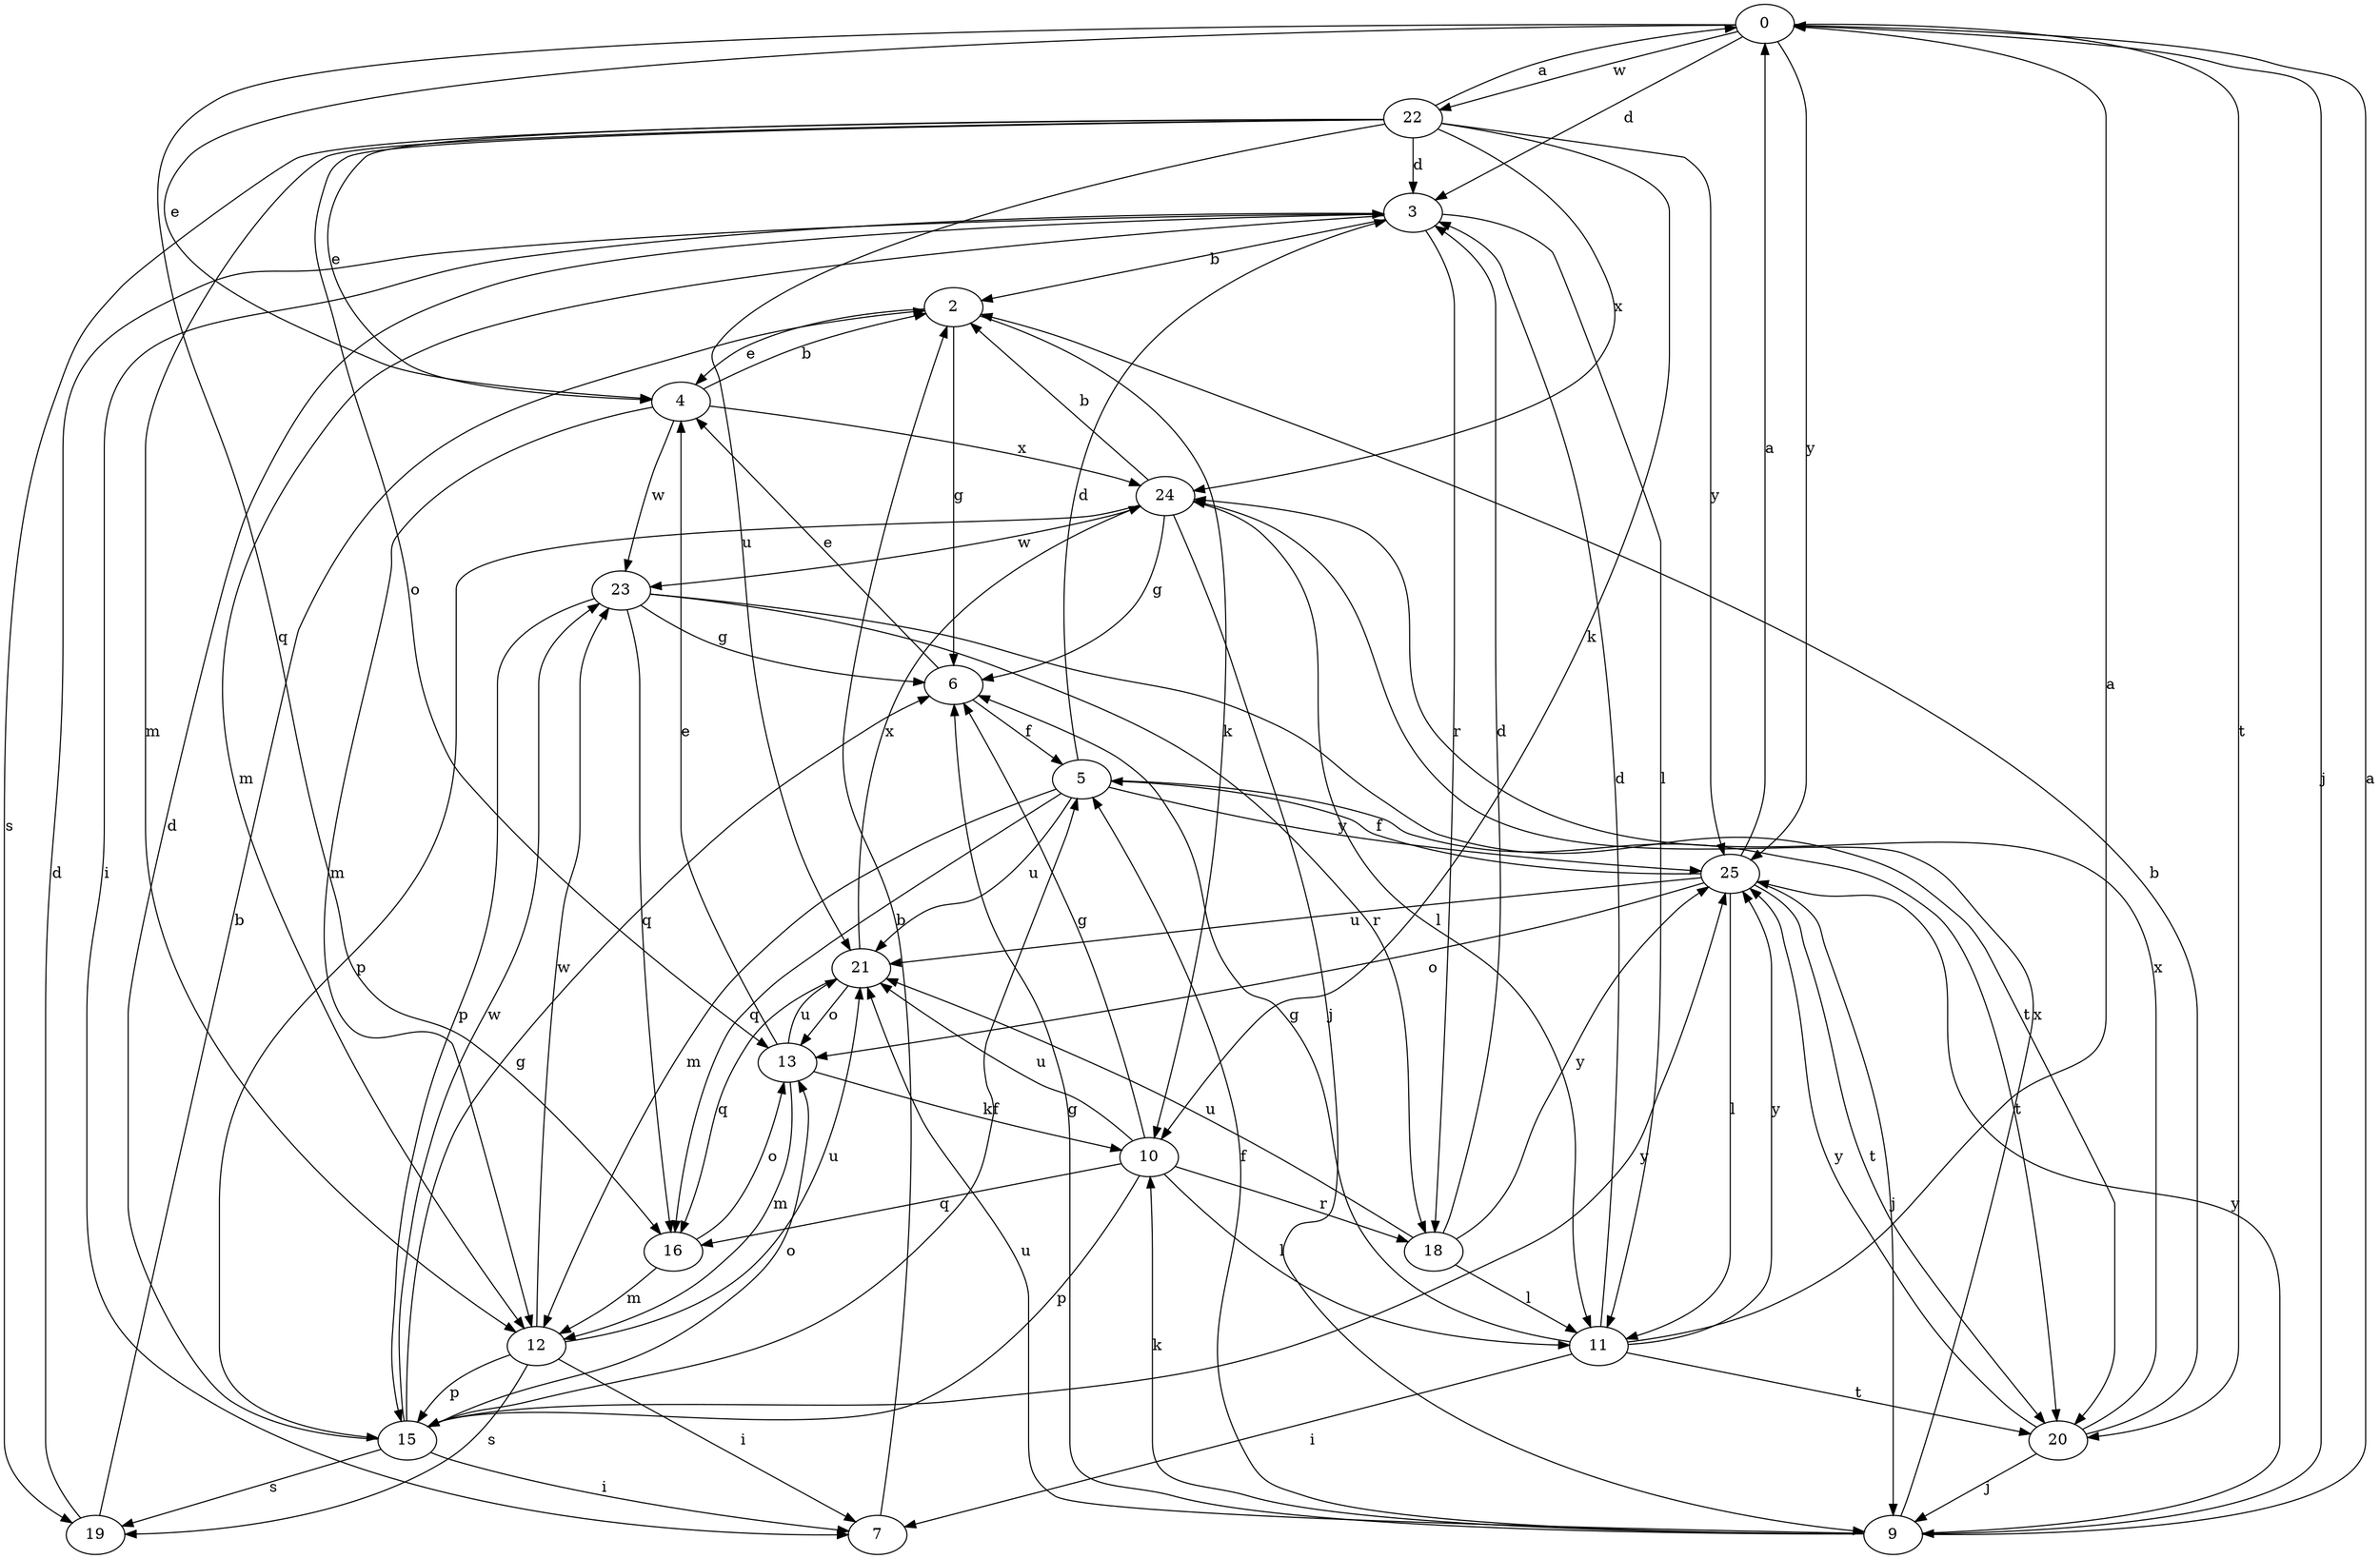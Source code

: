 strict digraph  {
0;
2;
3;
4;
5;
6;
7;
9;
10;
11;
12;
13;
15;
16;
18;
19;
20;
21;
22;
23;
24;
25;
0 -> 3  [label=d];
0 -> 4  [label=e];
0 -> 9  [label=j];
0 -> 16  [label=q];
0 -> 20  [label=t];
0 -> 22  [label=w];
0 -> 25  [label=y];
2 -> 4  [label=e];
2 -> 6  [label=g];
2 -> 10  [label=k];
3 -> 2  [label=b];
3 -> 7  [label=i];
3 -> 11  [label=l];
3 -> 12  [label=m];
3 -> 18  [label=r];
4 -> 2  [label=b];
4 -> 12  [label=m];
4 -> 23  [label=w];
4 -> 24  [label=x];
5 -> 3  [label=d];
5 -> 12  [label=m];
5 -> 16  [label=q];
5 -> 20  [label=t];
5 -> 21  [label=u];
5 -> 25  [label=y];
6 -> 4  [label=e];
6 -> 5  [label=f];
7 -> 2  [label=b];
9 -> 0  [label=a];
9 -> 5  [label=f];
9 -> 6  [label=g];
9 -> 10  [label=k];
9 -> 21  [label=u];
9 -> 24  [label=x];
9 -> 25  [label=y];
10 -> 6  [label=g];
10 -> 11  [label=l];
10 -> 15  [label=p];
10 -> 16  [label=q];
10 -> 18  [label=r];
10 -> 21  [label=u];
11 -> 0  [label=a];
11 -> 3  [label=d];
11 -> 6  [label=g];
11 -> 7  [label=i];
11 -> 20  [label=t];
11 -> 25  [label=y];
12 -> 7  [label=i];
12 -> 15  [label=p];
12 -> 19  [label=s];
12 -> 21  [label=u];
12 -> 23  [label=w];
13 -> 4  [label=e];
13 -> 10  [label=k];
13 -> 12  [label=m];
13 -> 21  [label=u];
15 -> 3  [label=d];
15 -> 5  [label=f];
15 -> 6  [label=g];
15 -> 7  [label=i];
15 -> 13  [label=o];
15 -> 19  [label=s];
15 -> 23  [label=w];
15 -> 25  [label=y];
16 -> 12  [label=m];
16 -> 13  [label=o];
18 -> 3  [label=d];
18 -> 11  [label=l];
18 -> 21  [label=u];
18 -> 25  [label=y];
19 -> 2  [label=b];
19 -> 3  [label=d];
20 -> 2  [label=b];
20 -> 9  [label=j];
20 -> 24  [label=x];
20 -> 25  [label=y];
21 -> 13  [label=o];
21 -> 16  [label=q];
21 -> 24  [label=x];
22 -> 0  [label=a];
22 -> 3  [label=d];
22 -> 4  [label=e];
22 -> 10  [label=k];
22 -> 12  [label=m];
22 -> 13  [label=o];
22 -> 19  [label=s];
22 -> 21  [label=u];
22 -> 24  [label=x];
22 -> 25  [label=y];
23 -> 6  [label=g];
23 -> 15  [label=p];
23 -> 16  [label=q];
23 -> 18  [label=r];
23 -> 20  [label=t];
24 -> 2  [label=b];
24 -> 6  [label=g];
24 -> 9  [label=j];
24 -> 11  [label=l];
24 -> 15  [label=p];
24 -> 23  [label=w];
25 -> 0  [label=a];
25 -> 5  [label=f];
25 -> 9  [label=j];
25 -> 11  [label=l];
25 -> 13  [label=o];
25 -> 20  [label=t];
25 -> 21  [label=u];
}
